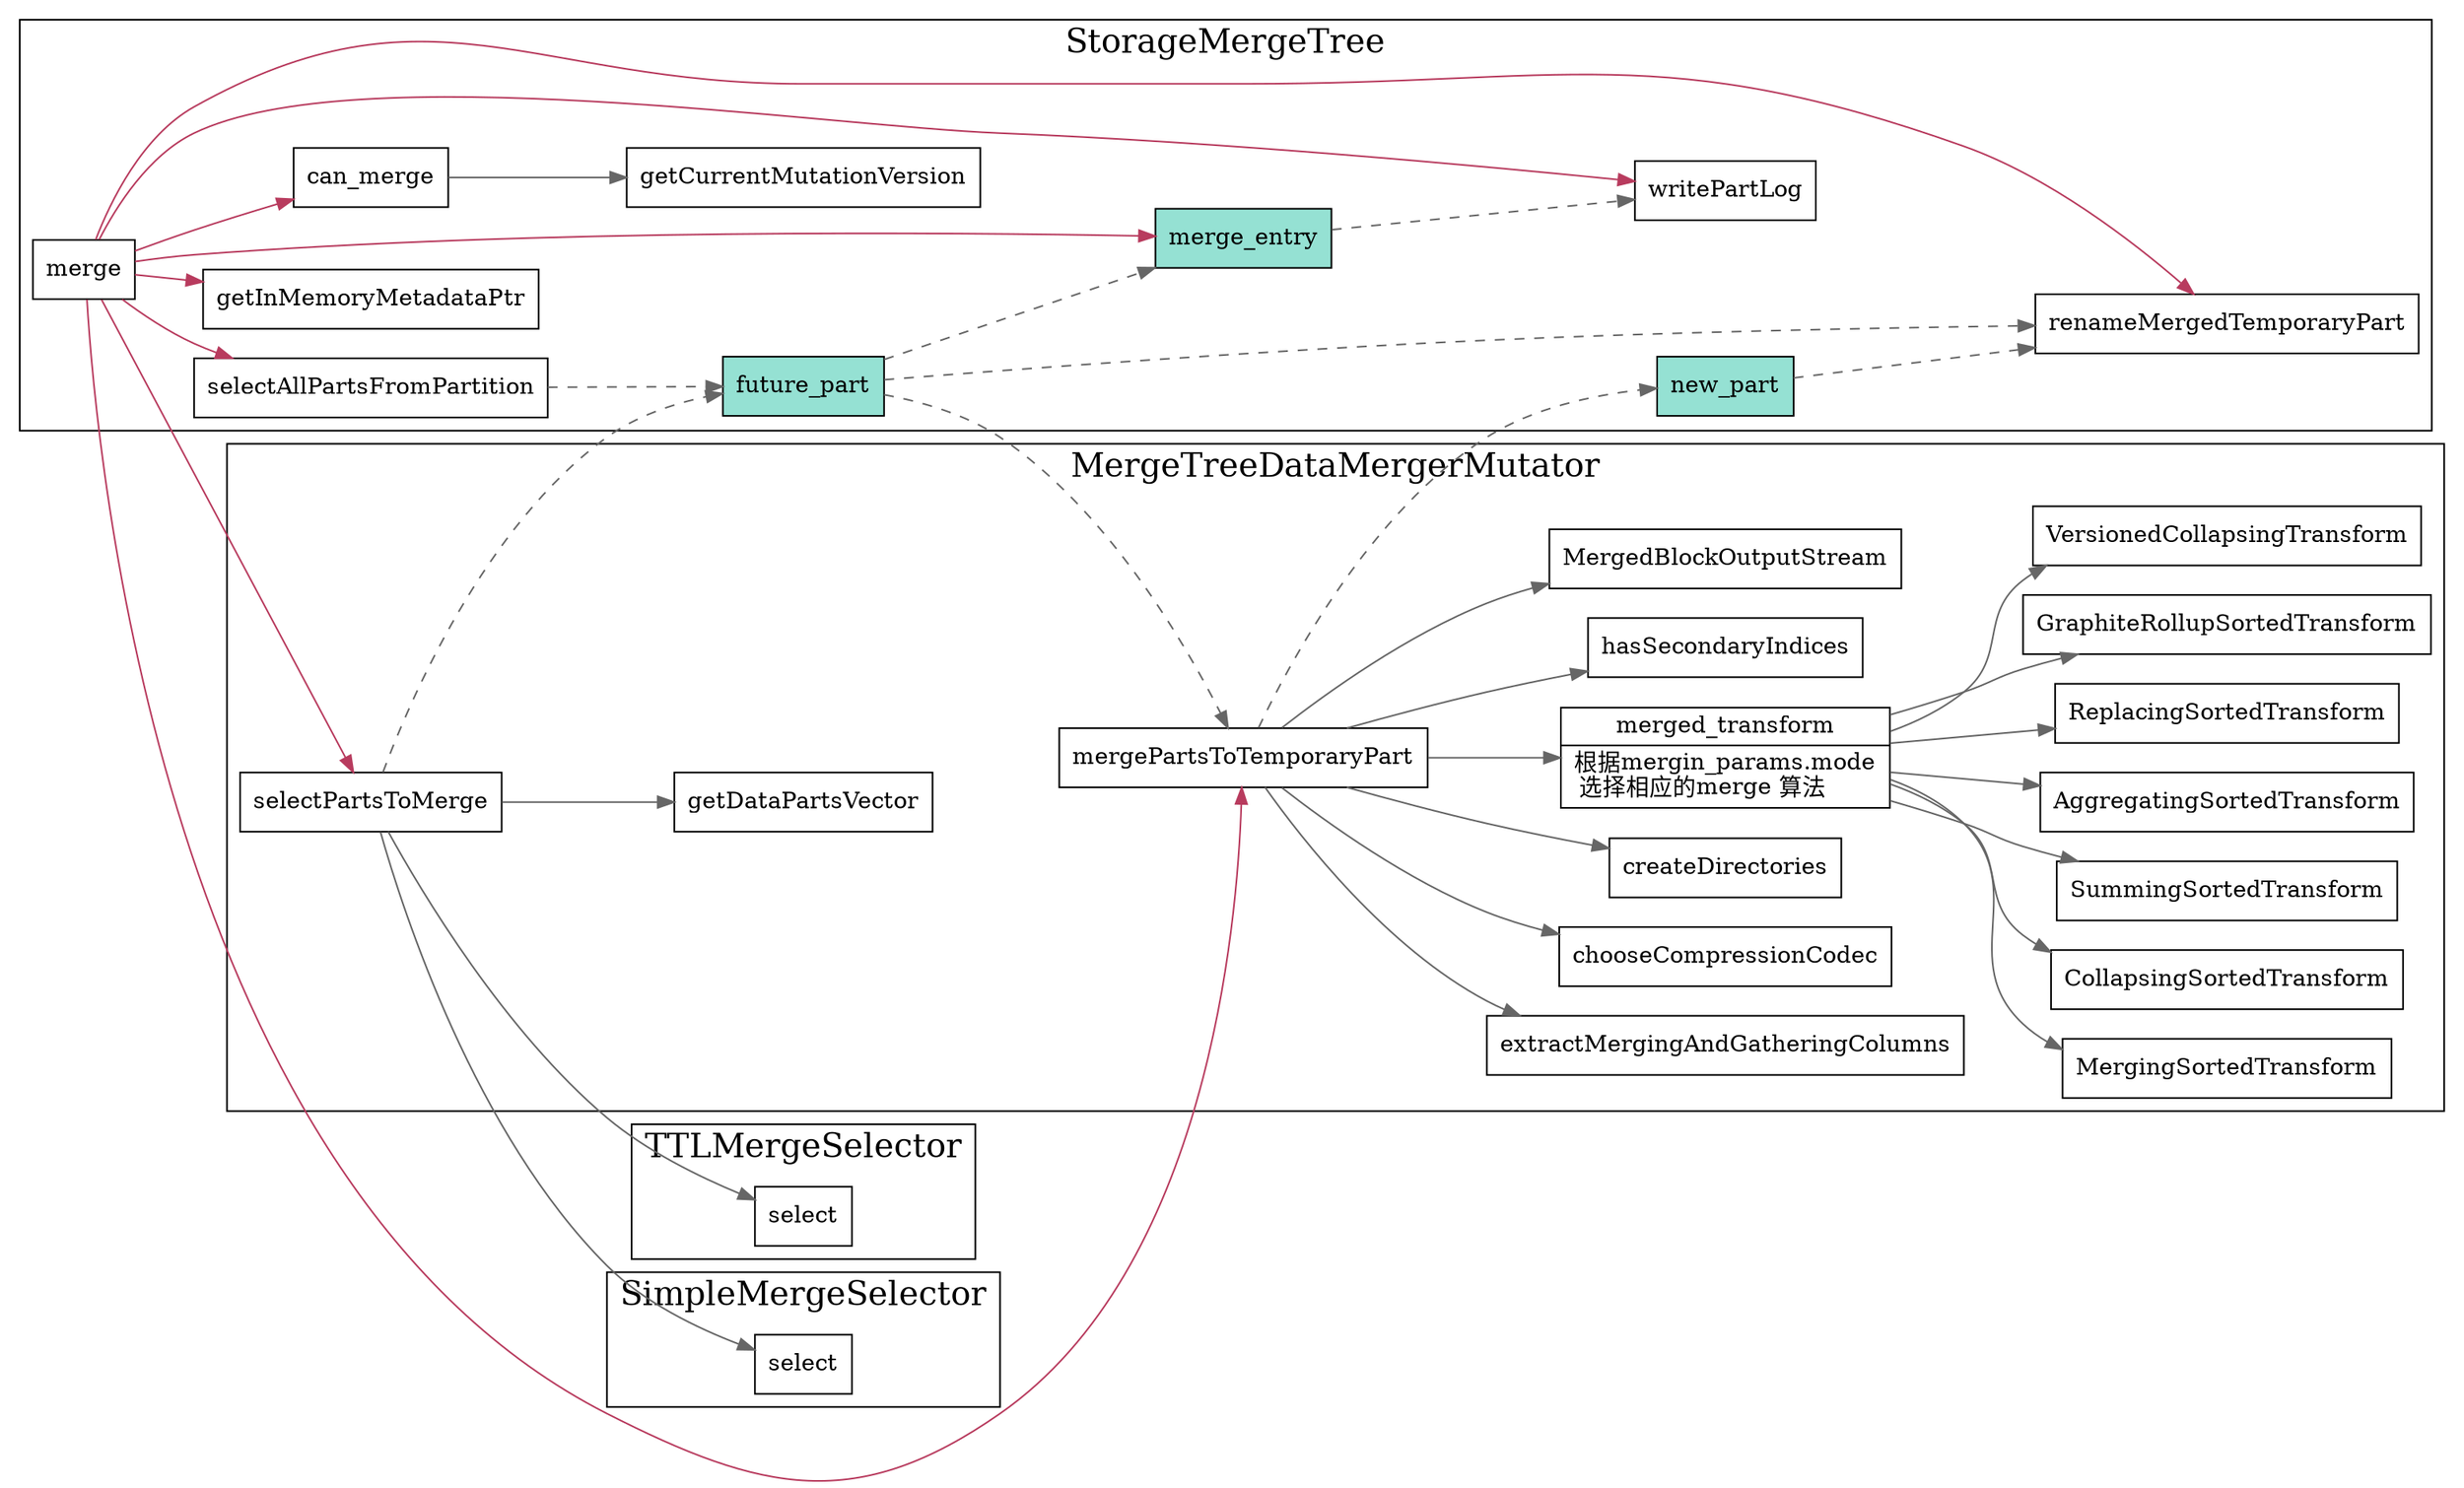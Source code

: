 digraph merge {
  node[shape=box];
  edge[color=gray40];
  newrank=true;
  rankdir=LR;
  subgraph cluster_TTLMergeSelector {
    graph[label="TTLMergeSelector";fontsize=20;];
    TTLMergeSelector_select[label="select"];
  }
  subgraph cluster_SimpleMergeSelector {
    graph[label="SimpleMergeSelector";fontsize=20;];
    SimpleMergeSelector_select[label="select"]

  }

  subgraph cluster_MergeTreeDataMergerMutator {
    graph[label="MergeTreeDataMergerMutator";fontsize=20;];
    selectPartsToMerge -> {
      getDataPartsVector;
      TTLMergeSelector_select;
      SimpleMergeSelector_select;
    }
    mergePartsToTemporaryPart -> {
      extractMergingAndGatheringColumns;
      chooseCompressionCodec;
      createDirectories;
      merged_transform;
      hasSecondaryIndices;
      MergedBlockOutputStream;
    }
    merged_transform[
      shape="record";
      label="{{
        merged_transform|
        根据mergin_params.mode\l 
        选择相应的merge 算法\l
      }}";
    ];
    merged_transform -> {
      MergingSortedTransform;
      CollapsingSortedTransform;
      SummingSortedTransform;
      AggregatingSortedTransform;
      ReplacingSortedTransform;
      GraphiteRollupSortedTransform;
      VersionedCollapsingTransform;
    }
    
  }
  subgraph cluster_StorageMergeTree {
    graph[label="StorageMergeTree";fontsize=20;];
    node[shape="record"; fillcolor="#95e1d3" style=filled;];
    future_part;
    new_part;
    merge_entry;
    node[shape=box;style=stroke;];
    merge -> {
      getInMemoryMetadataPtr;
      can_merge;
      selectPartsToMerge;
      selectAllPartsFromPartition;
      writePartLog;
      merge_entry;
      mergePartsToTemporaryPart;
      renameMergedTemporaryPart;
    }[color="#b83b5e"];

    can_merge -> {
      getCurrentMutationVersion;
    }

    edge[style=dashed]
    {selectAllPartsFromPartition; selectPartsToMerge} -> future_part;
    mergePartsToTemporaryPart -> new_part -> renameMergedTemporaryPart;
    future_part -> {
      mergePartsToTemporaryPart;
      renameMergedTemporaryPart;
      merge_entry;
    }
    merge_entry -> writePartLog;
  }
}
